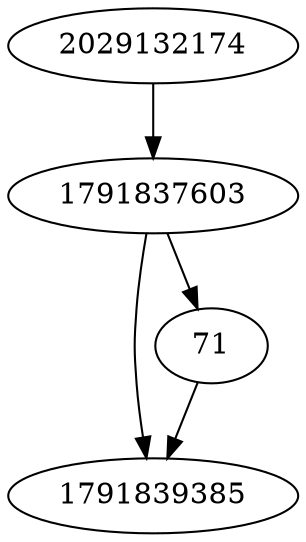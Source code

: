 strict digraph  {
1791839385;
1791837603;
2029132174;
71;
1791837603 -> 1791839385;
1791837603 -> 71;
2029132174 -> 1791837603;
71 -> 1791839385;
}
